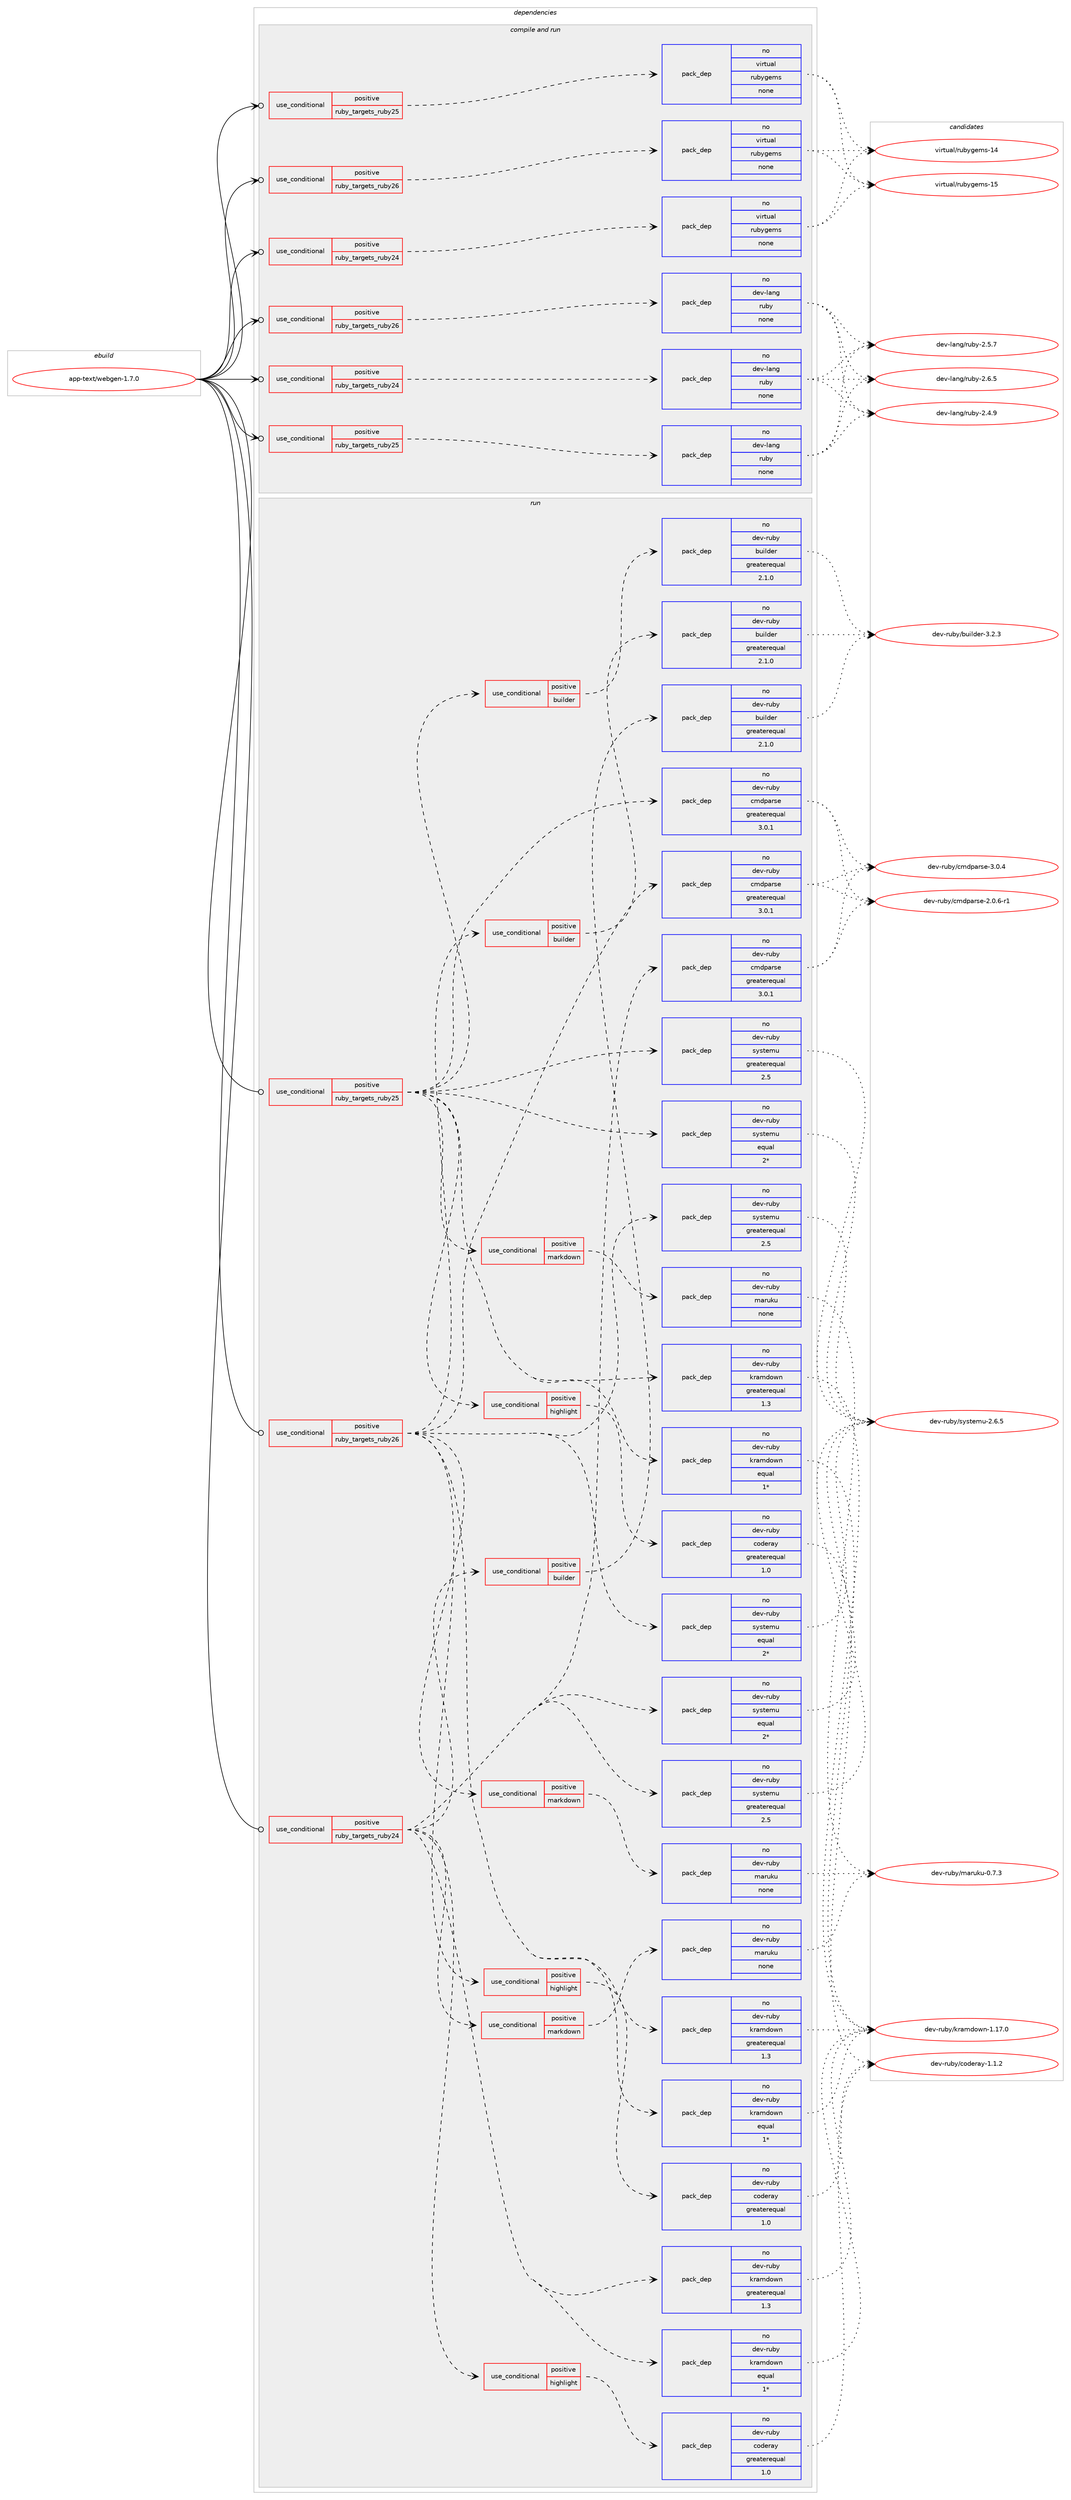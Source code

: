 digraph prolog {

# *************
# Graph options
# *************

newrank=true;
concentrate=true;
compound=true;
graph [rankdir=LR,fontname=Helvetica,fontsize=10,ranksep=1.5];#, ranksep=2.5, nodesep=0.2];
edge  [arrowhead=vee];
node  [fontname=Helvetica,fontsize=10];

# **********
# The ebuild
# **********

subgraph cluster_leftcol {
color=gray;
rank=same;
label=<<i>ebuild</i>>;
id [label="app-text/webgen-1.7.0", color=red, width=4, href="../app-text/webgen-1.7.0.svg"];
}

# ****************
# The dependencies
# ****************

subgraph cluster_midcol {
color=gray;
label=<<i>dependencies</i>>;
subgraph cluster_compile {
fillcolor="#eeeeee";
style=filled;
label=<<i>compile</i>>;
}
subgraph cluster_compileandrun {
fillcolor="#eeeeee";
style=filled;
label=<<i>compile and run</i>>;
subgraph cond122073 {
dependency512852 [label=<<TABLE BORDER="0" CELLBORDER="1" CELLSPACING="0" CELLPADDING="4"><TR><TD ROWSPAN="3" CELLPADDING="10">use_conditional</TD></TR><TR><TD>positive</TD></TR><TR><TD>ruby_targets_ruby24</TD></TR></TABLE>>, shape=none, color=red];
subgraph pack381491 {
dependency512853 [label=<<TABLE BORDER="0" CELLBORDER="1" CELLSPACING="0" CELLPADDING="4" WIDTH="220"><TR><TD ROWSPAN="6" CELLPADDING="30">pack_dep</TD></TR><TR><TD WIDTH="110">no</TD></TR><TR><TD>dev-lang</TD></TR><TR><TD>ruby</TD></TR><TR><TD>none</TD></TR><TR><TD></TD></TR></TABLE>>, shape=none, color=blue];
}
dependency512852:e -> dependency512853:w [weight=20,style="dashed",arrowhead="vee"];
}
id:e -> dependency512852:w [weight=20,style="solid",arrowhead="odotvee"];
subgraph cond122074 {
dependency512854 [label=<<TABLE BORDER="0" CELLBORDER="1" CELLSPACING="0" CELLPADDING="4"><TR><TD ROWSPAN="3" CELLPADDING="10">use_conditional</TD></TR><TR><TD>positive</TD></TR><TR><TD>ruby_targets_ruby24</TD></TR></TABLE>>, shape=none, color=red];
subgraph pack381492 {
dependency512855 [label=<<TABLE BORDER="0" CELLBORDER="1" CELLSPACING="0" CELLPADDING="4" WIDTH="220"><TR><TD ROWSPAN="6" CELLPADDING="30">pack_dep</TD></TR><TR><TD WIDTH="110">no</TD></TR><TR><TD>virtual</TD></TR><TR><TD>rubygems</TD></TR><TR><TD>none</TD></TR><TR><TD></TD></TR></TABLE>>, shape=none, color=blue];
}
dependency512854:e -> dependency512855:w [weight=20,style="dashed",arrowhead="vee"];
}
id:e -> dependency512854:w [weight=20,style="solid",arrowhead="odotvee"];
subgraph cond122075 {
dependency512856 [label=<<TABLE BORDER="0" CELLBORDER="1" CELLSPACING="0" CELLPADDING="4"><TR><TD ROWSPAN="3" CELLPADDING="10">use_conditional</TD></TR><TR><TD>positive</TD></TR><TR><TD>ruby_targets_ruby25</TD></TR></TABLE>>, shape=none, color=red];
subgraph pack381493 {
dependency512857 [label=<<TABLE BORDER="0" CELLBORDER="1" CELLSPACING="0" CELLPADDING="4" WIDTH="220"><TR><TD ROWSPAN="6" CELLPADDING="30">pack_dep</TD></TR><TR><TD WIDTH="110">no</TD></TR><TR><TD>dev-lang</TD></TR><TR><TD>ruby</TD></TR><TR><TD>none</TD></TR><TR><TD></TD></TR></TABLE>>, shape=none, color=blue];
}
dependency512856:e -> dependency512857:w [weight=20,style="dashed",arrowhead="vee"];
}
id:e -> dependency512856:w [weight=20,style="solid",arrowhead="odotvee"];
subgraph cond122076 {
dependency512858 [label=<<TABLE BORDER="0" CELLBORDER="1" CELLSPACING="0" CELLPADDING="4"><TR><TD ROWSPAN="3" CELLPADDING="10">use_conditional</TD></TR><TR><TD>positive</TD></TR><TR><TD>ruby_targets_ruby25</TD></TR></TABLE>>, shape=none, color=red];
subgraph pack381494 {
dependency512859 [label=<<TABLE BORDER="0" CELLBORDER="1" CELLSPACING="0" CELLPADDING="4" WIDTH="220"><TR><TD ROWSPAN="6" CELLPADDING="30">pack_dep</TD></TR><TR><TD WIDTH="110">no</TD></TR><TR><TD>virtual</TD></TR><TR><TD>rubygems</TD></TR><TR><TD>none</TD></TR><TR><TD></TD></TR></TABLE>>, shape=none, color=blue];
}
dependency512858:e -> dependency512859:w [weight=20,style="dashed",arrowhead="vee"];
}
id:e -> dependency512858:w [weight=20,style="solid",arrowhead="odotvee"];
subgraph cond122077 {
dependency512860 [label=<<TABLE BORDER="0" CELLBORDER="1" CELLSPACING="0" CELLPADDING="4"><TR><TD ROWSPAN="3" CELLPADDING="10">use_conditional</TD></TR><TR><TD>positive</TD></TR><TR><TD>ruby_targets_ruby26</TD></TR></TABLE>>, shape=none, color=red];
subgraph pack381495 {
dependency512861 [label=<<TABLE BORDER="0" CELLBORDER="1" CELLSPACING="0" CELLPADDING="4" WIDTH="220"><TR><TD ROWSPAN="6" CELLPADDING="30">pack_dep</TD></TR><TR><TD WIDTH="110">no</TD></TR><TR><TD>dev-lang</TD></TR><TR><TD>ruby</TD></TR><TR><TD>none</TD></TR><TR><TD></TD></TR></TABLE>>, shape=none, color=blue];
}
dependency512860:e -> dependency512861:w [weight=20,style="dashed",arrowhead="vee"];
}
id:e -> dependency512860:w [weight=20,style="solid",arrowhead="odotvee"];
subgraph cond122078 {
dependency512862 [label=<<TABLE BORDER="0" CELLBORDER="1" CELLSPACING="0" CELLPADDING="4"><TR><TD ROWSPAN="3" CELLPADDING="10">use_conditional</TD></TR><TR><TD>positive</TD></TR><TR><TD>ruby_targets_ruby26</TD></TR></TABLE>>, shape=none, color=red];
subgraph pack381496 {
dependency512863 [label=<<TABLE BORDER="0" CELLBORDER="1" CELLSPACING="0" CELLPADDING="4" WIDTH="220"><TR><TD ROWSPAN="6" CELLPADDING="30">pack_dep</TD></TR><TR><TD WIDTH="110">no</TD></TR><TR><TD>virtual</TD></TR><TR><TD>rubygems</TD></TR><TR><TD>none</TD></TR><TR><TD></TD></TR></TABLE>>, shape=none, color=blue];
}
dependency512862:e -> dependency512863:w [weight=20,style="dashed",arrowhead="vee"];
}
id:e -> dependency512862:w [weight=20,style="solid",arrowhead="odotvee"];
}
subgraph cluster_run {
fillcolor="#eeeeee";
style=filled;
label=<<i>run</i>>;
subgraph cond122079 {
dependency512864 [label=<<TABLE BORDER="0" CELLBORDER="1" CELLSPACING="0" CELLPADDING="4"><TR><TD ROWSPAN="3" CELLPADDING="10">use_conditional</TD></TR><TR><TD>positive</TD></TR><TR><TD>ruby_targets_ruby24</TD></TR></TABLE>>, shape=none, color=red];
subgraph pack381497 {
dependency512865 [label=<<TABLE BORDER="0" CELLBORDER="1" CELLSPACING="0" CELLPADDING="4" WIDTH="220"><TR><TD ROWSPAN="6" CELLPADDING="30">pack_dep</TD></TR><TR><TD WIDTH="110">no</TD></TR><TR><TD>dev-ruby</TD></TR><TR><TD>cmdparse</TD></TR><TR><TD>greaterequal</TD></TR><TR><TD>3.0.1</TD></TR></TABLE>>, shape=none, color=blue];
}
dependency512864:e -> dependency512865:w [weight=20,style="dashed",arrowhead="vee"];
subgraph pack381498 {
dependency512866 [label=<<TABLE BORDER="0" CELLBORDER="1" CELLSPACING="0" CELLPADDING="4" WIDTH="220"><TR><TD ROWSPAN="6" CELLPADDING="30">pack_dep</TD></TR><TR><TD WIDTH="110">no</TD></TR><TR><TD>dev-ruby</TD></TR><TR><TD>systemu</TD></TR><TR><TD>greaterequal</TD></TR><TR><TD>2.5</TD></TR></TABLE>>, shape=none, color=blue];
}
dependency512864:e -> dependency512866:w [weight=20,style="dashed",arrowhead="vee"];
subgraph pack381499 {
dependency512867 [label=<<TABLE BORDER="0" CELLBORDER="1" CELLSPACING="0" CELLPADDING="4" WIDTH="220"><TR><TD ROWSPAN="6" CELLPADDING="30">pack_dep</TD></TR><TR><TD WIDTH="110">no</TD></TR><TR><TD>dev-ruby</TD></TR><TR><TD>systemu</TD></TR><TR><TD>equal</TD></TR><TR><TD>2*</TD></TR></TABLE>>, shape=none, color=blue];
}
dependency512864:e -> dependency512867:w [weight=20,style="dashed",arrowhead="vee"];
subgraph pack381500 {
dependency512868 [label=<<TABLE BORDER="0" CELLBORDER="1" CELLSPACING="0" CELLPADDING="4" WIDTH="220"><TR><TD ROWSPAN="6" CELLPADDING="30">pack_dep</TD></TR><TR><TD WIDTH="110">no</TD></TR><TR><TD>dev-ruby</TD></TR><TR><TD>kramdown</TD></TR><TR><TD>greaterequal</TD></TR><TR><TD>1.3</TD></TR></TABLE>>, shape=none, color=blue];
}
dependency512864:e -> dependency512868:w [weight=20,style="dashed",arrowhead="vee"];
subgraph pack381501 {
dependency512869 [label=<<TABLE BORDER="0" CELLBORDER="1" CELLSPACING="0" CELLPADDING="4" WIDTH="220"><TR><TD ROWSPAN="6" CELLPADDING="30">pack_dep</TD></TR><TR><TD WIDTH="110">no</TD></TR><TR><TD>dev-ruby</TD></TR><TR><TD>kramdown</TD></TR><TR><TD>equal</TD></TR><TR><TD>1*</TD></TR></TABLE>>, shape=none, color=blue];
}
dependency512864:e -> dependency512869:w [weight=20,style="dashed",arrowhead="vee"];
subgraph cond122080 {
dependency512870 [label=<<TABLE BORDER="0" CELLBORDER="1" CELLSPACING="0" CELLPADDING="4"><TR><TD ROWSPAN="3" CELLPADDING="10">use_conditional</TD></TR><TR><TD>positive</TD></TR><TR><TD>builder</TD></TR></TABLE>>, shape=none, color=red];
subgraph pack381502 {
dependency512871 [label=<<TABLE BORDER="0" CELLBORDER="1" CELLSPACING="0" CELLPADDING="4" WIDTH="220"><TR><TD ROWSPAN="6" CELLPADDING="30">pack_dep</TD></TR><TR><TD WIDTH="110">no</TD></TR><TR><TD>dev-ruby</TD></TR><TR><TD>builder</TD></TR><TR><TD>greaterequal</TD></TR><TR><TD>2.1.0</TD></TR></TABLE>>, shape=none, color=blue];
}
dependency512870:e -> dependency512871:w [weight=20,style="dashed",arrowhead="vee"];
}
dependency512864:e -> dependency512870:w [weight=20,style="dashed",arrowhead="vee"];
subgraph cond122081 {
dependency512872 [label=<<TABLE BORDER="0" CELLBORDER="1" CELLSPACING="0" CELLPADDING="4"><TR><TD ROWSPAN="3" CELLPADDING="10">use_conditional</TD></TR><TR><TD>positive</TD></TR><TR><TD>highlight</TD></TR></TABLE>>, shape=none, color=red];
subgraph pack381503 {
dependency512873 [label=<<TABLE BORDER="0" CELLBORDER="1" CELLSPACING="0" CELLPADDING="4" WIDTH="220"><TR><TD ROWSPAN="6" CELLPADDING="30">pack_dep</TD></TR><TR><TD WIDTH="110">no</TD></TR><TR><TD>dev-ruby</TD></TR><TR><TD>coderay</TD></TR><TR><TD>greaterequal</TD></TR><TR><TD>1.0</TD></TR></TABLE>>, shape=none, color=blue];
}
dependency512872:e -> dependency512873:w [weight=20,style="dashed",arrowhead="vee"];
}
dependency512864:e -> dependency512872:w [weight=20,style="dashed",arrowhead="vee"];
subgraph cond122082 {
dependency512874 [label=<<TABLE BORDER="0" CELLBORDER="1" CELLSPACING="0" CELLPADDING="4"><TR><TD ROWSPAN="3" CELLPADDING="10">use_conditional</TD></TR><TR><TD>positive</TD></TR><TR><TD>markdown</TD></TR></TABLE>>, shape=none, color=red];
subgraph pack381504 {
dependency512875 [label=<<TABLE BORDER="0" CELLBORDER="1" CELLSPACING="0" CELLPADDING="4" WIDTH="220"><TR><TD ROWSPAN="6" CELLPADDING="30">pack_dep</TD></TR><TR><TD WIDTH="110">no</TD></TR><TR><TD>dev-ruby</TD></TR><TR><TD>maruku</TD></TR><TR><TD>none</TD></TR><TR><TD></TD></TR></TABLE>>, shape=none, color=blue];
}
dependency512874:e -> dependency512875:w [weight=20,style="dashed",arrowhead="vee"];
}
dependency512864:e -> dependency512874:w [weight=20,style="dashed",arrowhead="vee"];
}
id:e -> dependency512864:w [weight=20,style="solid",arrowhead="odot"];
subgraph cond122083 {
dependency512876 [label=<<TABLE BORDER="0" CELLBORDER="1" CELLSPACING="0" CELLPADDING="4"><TR><TD ROWSPAN="3" CELLPADDING="10">use_conditional</TD></TR><TR><TD>positive</TD></TR><TR><TD>ruby_targets_ruby25</TD></TR></TABLE>>, shape=none, color=red];
subgraph pack381505 {
dependency512877 [label=<<TABLE BORDER="0" CELLBORDER="1" CELLSPACING="0" CELLPADDING="4" WIDTH="220"><TR><TD ROWSPAN="6" CELLPADDING="30">pack_dep</TD></TR><TR><TD WIDTH="110">no</TD></TR><TR><TD>dev-ruby</TD></TR><TR><TD>cmdparse</TD></TR><TR><TD>greaterequal</TD></TR><TR><TD>3.0.1</TD></TR></TABLE>>, shape=none, color=blue];
}
dependency512876:e -> dependency512877:w [weight=20,style="dashed",arrowhead="vee"];
subgraph pack381506 {
dependency512878 [label=<<TABLE BORDER="0" CELLBORDER="1" CELLSPACING="0" CELLPADDING="4" WIDTH="220"><TR><TD ROWSPAN="6" CELLPADDING="30">pack_dep</TD></TR><TR><TD WIDTH="110">no</TD></TR><TR><TD>dev-ruby</TD></TR><TR><TD>systemu</TD></TR><TR><TD>greaterequal</TD></TR><TR><TD>2.5</TD></TR></TABLE>>, shape=none, color=blue];
}
dependency512876:e -> dependency512878:w [weight=20,style="dashed",arrowhead="vee"];
subgraph pack381507 {
dependency512879 [label=<<TABLE BORDER="0" CELLBORDER="1" CELLSPACING="0" CELLPADDING="4" WIDTH="220"><TR><TD ROWSPAN="6" CELLPADDING="30">pack_dep</TD></TR><TR><TD WIDTH="110">no</TD></TR><TR><TD>dev-ruby</TD></TR><TR><TD>systemu</TD></TR><TR><TD>equal</TD></TR><TR><TD>2*</TD></TR></TABLE>>, shape=none, color=blue];
}
dependency512876:e -> dependency512879:w [weight=20,style="dashed",arrowhead="vee"];
subgraph pack381508 {
dependency512880 [label=<<TABLE BORDER="0" CELLBORDER="1" CELLSPACING="0" CELLPADDING="4" WIDTH="220"><TR><TD ROWSPAN="6" CELLPADDING="30">pack_dep</TD></TR><TR><TD WIDTH="110">no</TD></TR><TR><TD>dev-ruby</TD></TR><TR><TD>kramdown</TD></TR><TR><TD>greaterequal</TD></TR><TR><TD>1.3</TD></TR></TABLE>>, shape=none, color=blue];
}
dependency512876:e -> dependency512880:w [weight=20,style="dashed",arrowhead="vee"];
subgraph pack381509 {
dependency512881 [label=<<TABLE BORDER="0" CELLBORDER="1" CELLSPACING="0" CELLPADDING="4" WIDTH="220"><TR><TD ROWSPAN="6" CELLPADDING="30">pack_dep</TD></TR><TR><TD WIDTH="110">no</TD></TR><TR><TD>dev-ruby</TD></TR><TR><TD>kramdown</TD></TR><TR><TD>equal</TD></TR><TR><TD>1*</TD></TR></TABLE>>, shape=none, color=blue];
}
dependency512876:e -> dependency512881:w [weight=20,style="dashed",arrowhead="vee"];
subgraph cond122084 {
dependency512882 [label=<<TABLE BORDER="0" CELLBORDER="1" CELLSPACING="0" CELLPADDING="4"><TR><TD ROWSPAN="3" CELLPADDING="10">use_conditional</TD></TR><TR><TD>positive</TD></TR><TR><TD>builder</TD></TR></TABLE>>, shape=none, color=red];
subgraph pack381510 {
dependency512883 [label=<<TABLE BORDER="0" CELLBORDER="1" CELLSPACING="0" CELLPADDING="4" WIDTH="220"><TR><TD ROWSPAN="6" CELLPADDING="30">pack_dep</TD></TR><TR><TD WIDTH="110">no</TD></TR><TR><TD>dev-ruby</TD></TR><TR><TD>builder</TD></TR><TR><TD>greaterequal</TD></TR><TR><TD>2.1.0</TD></TR></TABLE>>, shape=none, color=blue];
}
dependency512882:e -> dependency512883:w [weight=20,style="dashed",arrowhead="vee"];
}
dependency512876:e -> dependency512882:w [weight=20,style="dashed",arrowhead="vee"];
subgraph cond122085 {
dependency512884 [label=<<TABLE BORDER="0" CELLBORDER="1" CELLSPACING="0" CELLPADDING="4"><TR><TD ROWSPAN="3" CELLPADDING="10">use_conditional</TD></TR><TR><TD>positive</TD></TR><TR><TD>highlight</TD></TR></TABLE>>, shape=none, color=red];
subgraph pack381511 {
dependency512885 [label=<<TABLE BORDER="0" CELLBORDER="1" CELLSPACING="0" CELLPADDING="4" WIDTH="220"><TR><TD ROWSPAN="6" CELLPADDING="30">pack_dep</TD></TR><TR><TD WIDTH="110">no</TD></TR><TR><TD>dev-ruby</TD></TR><TR><TD>coderay</TD></TR><TR><TD>greaterequal</TD></TR><TR><TD>1.0</TD></TR></TABLE>>, shape=none, color=blue];
}
dependency512884:e -> dependency512885:w [weight=20,style="dashed",arrowhead="vee"];
}
dependency512876:e -> dependency512884:w [weight=20,style="dashed",arrowhead="vee"];
subgraph cond122086 {
dependency512886 [label=<<TABLE BORDER="0" CELLBORDER="1" CELLSPACING="0" CELLPADDING="4"><TR><TD ROWSPAN="3" CELLPADDING="10">use_conditional</TD></TR><TR><TD>positive</TD></TR><TR><TD>markdown</TD></TR></TABLE>>, shape=none, color=red];
subgraph pack381512 {
dependency512887 [label=<<TABLE BORDER="0" CELLBORDER="1" CELLSPACING="0" CELLPADDING="4" WIDTH="220"><TR><TD ROWSPAN="6" CELLPADDING="30">pack_dep</TD></TR><TR><TD WIDTH="110">no</TD></TR><TR><TD>dev-ruby</TD></TR><TR><TD>maruku</TD></TR><TR><TD>none</TD></TR><TR><TD></TD></TR></TABLE>>, shape=none, color=blue];
}
dependency512886:e -> dependency512887:w [weight=20,style="dashed",arrowhead="vee"];
}
dependency512876:e -> dependency512886:w [weight=20,style="dashed",arrowhead="vee"];
}
id:e -> dependency512876:w [weight=20,style="solid",arrowhead="odot"];
subgraph cond122087 {
dependency512888 [label=<<TABLE BORDER="0" CELLBORDER="1" CELLSPACING="0" CELLPADDING="4"><TR><TD ROWSPAN="3" CELLPADDING="10">use_conditional</TD></TR><TR><TD>positive</TD></TR><TR><TD>ruby_targets_ruby26</TD></TR></TABLE>>, shape=none, color=red];
subgraph pack381513 {
dependency512889 [label=<<TABLE BORDER="0" CELLBORDER="1" CELLSPACING="0" CELLPADDING="4" WIDTH="220"><TR><TD ROWSPAN="6" CELLPADDING="30">pack_dep</TD></TR><TR><TD WIDTH="110">no</TD></TR><TR><TD>dev-ruby</TD></TR><TR><TD>cmdparse</TD></TR><TR><TD>greaterequal</TD></TR><TR><TD>3.0.1</TD></TR></TABLE>>, shape=none, color=blue];
}
dependency512888:e -> dependency512889:w [weight=20,style="dashed",arrowhead="vee"];
subgraph pack381514 {
dependency512890 [label=<<TABLE BORDER="0" CELLBORDER="1" CELLSPACING="0" CELLPADDING="4" WIDTH="220"><TR><TD ROWSPAN="6" CELLPADDING="30">pack_dep</TD></TR><TR><TD WIDTH="110">no</TD></TR><TR><TD>dev-ruby</TD></TR><TR><TD>systemu</TD></TR><TR><TD>greaterequal</TD></TR><TR><TD>2.5</TD></TR></TABLE>>, shape=none, color=blue];
}
dependency512888:e -> dependency512890:w [weight=20,style="dashed",arrowhead="vee"];
subgraph pack381515 {
dependency512891 [label=<<TABLE BORDER="0" CELLBORDER="1" CELLSPACING="0" CELLPADDING="4" WIDTH="220"><TR><TD ROWSPAN="6" CELLPADDING="30">pack_dep</TD></TR><TR><TD WIDTH="110">no</TD></TR><TR><TD>dev-ruby</TD></TR><TR><TD>systemu</TD></TR><TR><TD>equal</TD></TR><TR><TD>2*</TD></TR></TABLE>>, shape=none, color=blue];
}
dependency512888:e -> dependency512891:w [weight=20,style="dashed",arrowhead="vee"];
subgraph pack381516 {
dependency512892 [label=<<TABLE BORDER="0" CELLBORDER="1" CELLSPACING="0" CELLPADDING="4" WIDTH="220"><TR><TD ROWSPAN="6" CELLPADDING="30">pack_dep</TD></TR><TR><TD WIDTH="110">no</TD></TR><TR><TD>dev-ruby</TD></TR><TR><TD>kramdown</TD></TR><TR><TD>greaterequal</TD></TR><TR><TD>1.3</TD></TR></TABLE>>, shape=none, color=blue];
}
dependency512888:e -> dependency512892:w [weight=20,style="dashed",arrowhead="vee"];
subgraph pack381517 {
dependency512893 [label=<<TABLE BORDER="0" CELLBORDER="1" CELLSPACING="0" CELLPADDING="4" WIDTH="220"><TR><TD ROWSPAN="6" CELLPADDING="30">pack_dep</TD></TR><TR><TD WIDTH="110">no</TD></TR><TR><TD>dev-ruby</TD></TR><TR><TD>kramdown</TD></TR><TR><TD>equal</TD></TR><TR><TD>1*</TD></TR></TABLE>>, shape=none, color=blue];
}
dependency512888:e -> dependency512893:w [weight=20,style="dashed",arrowhead="vee"];
subgraph cond122088 {
dependency512894 [label=<<TABLE BORDER="0" CELLBORDER="1" CELLSPACING="0" CELLPADDING="4"><TR><TD ROWSPAN="3" CELLPADDING="10">use_conditional</TD></TR><TR><TD>positive</TD></TR><TR><TD>builder</TD></TR></TABLE>>, shape=none, color=red];
subgraph pack381518 {
dependency512895 [label=<<TABLE BORDER="0" CELLBORDER="1" CELLSPACING="0" CELLPADDING="4" WIDTH="220"><TR><TD ROWSPAN="6" CELLPADDING="30">pack_dep</TD></TR><TR><TD WIDTH="110">no</TD></TR><TR><TD>dev-ruby</TD></TR><TR><TD>builder</TD></TR><TR><TD>greaterequal</TD></TR><TR><TD>2.1.0</TD></TR></TABLE>>, shape=none, color=blue];
}
dependency512894:e -> dependency512895:w [weight=20,style="dashed",arrowhead="vee"];
}
dependency512888:e -> dependency512894:w [weight=20,style="dashed",arrowhead="vee"];
subgraph cond122089 {
dependency512896 [label=<<TABLE BORDER="0" CELLBORDER="1" CELLSPACING="0" CELLPADDING="4"><TR><TD ROWSPAN="3" CELLPADDING="10">use_conditional</TD></TR><TR><TD>positive</TD></TR><TR><TD>highlight</TD></TR></TABLE>>, shape=none, color=red];
subgraph pack381519 {
dependency512897 [label=<<TABLE BORDER="0" CELLBORDER="1" CELLSPACING="0" CELLPADDING="4" WIDTH="220"><TR><TD ROWSPAN="6" CELLPADDING="30">pack_dep</TD></TR><TR><TD WIDTH="110">no</TD></TR><TR><TD>dev-ruby</TD></TR><TR><TD>coderay</TD></TR><TR><TD>greaterequal</TD></TR><TR><TD>1.0</TD></TR></TABLE>>, shape=none, color=blue];
}
dependency512896:e -> dependency512897:w [weight=20,style="dashed",arrowhead="vee"];
}
dependency512888:e -> dependency512896:w [weight=20,style="dashed",arrowhead="vee"];
subgraph cond122090 {
dependency512898 [label=<<TABLE BORDER="0" CELLBORDER="1" CELLSPACING="0" CELLPADDING="4"><TR><TD ROWSPAN="3" CELLPADDING="10">use_conditional</TD></TR><TR><TD>positive</TD></TR><TR><TD>markdown</TD></TR></TABLE>>, shape=none, color=red];
subgraph pack381520 {
dependency512899 [label=<<TABLE BORDER="0" CELLBORDER="1" CELLSPACING="0" CELLPADDING="4" WIDTH="220"><TR><TD ROWSPAN="6" CELLPADDING="30">pack_dep</TD></TR><TR><TD WIDTH="110">no</TD></TR><TR><TD>dev-ruby</TD></TR><TR><TD>maruku</TD></TR><TR><TD>none</TD></TR><TR><TD></TD></TR></TABLE>>, shape=none, color=blue];
}
dependency512898:e -> dependency512899:w [weight=20,style="dashed",arrowhead="vee"];
}
dependency512888:e -> dependency512898:w [weight=20,style="dashed",arrowhead="vee"];
}
id:e -> dependency512888:w [weight=20,style="solid",arrowhead="odot"];
}
}

# **************
# The candidates
# **************

subgraph cluster_choices {
rank=same;
color=gray;
label=<<i>candidates</i>>;

subgraph choice381491 {
color=black;
nodesep=1;
choice10010111845108971101034711411798121455046524657 [label="dev-lang/ruby-2.4.9", color=red, width=4,href="../dev-lang/ruby-2.4.9.svg"];
choice10010111845108971101034711411798121455046534655 [label="dev-lang/ruby-2.5.7", color=red, width=4,href="../dev-lang/ruby-2.5.7.svg"];
choice10010111845108971101034711411798121455046544653 [label="dev-lang/ruby-2.6.5", color=red, width=4,href="../dev-lang/ruby-2.6.5.svg"];
dependency512853:e -> choice10010111845108971101034711411798121455046524657:w [style=dotted,weight="100"];
dependency512853:e -> choice10010111845108971101034711411798121455046534655:w [style=dotted,weight="100"];
dependency512853:e -> choice10010111845108971101034711411798121455046544653:w [style=dotted,weight="100"];
}
subgraph choice381492 {
color=black;
nodesep=1;
choice118105114116117971084711411798121103101109115454952 [label="virtual/rubygems-14", color=red, width=4,href="../virtual/rubygems-14.svg"];
choice118105114116117971084711411798121103101109115454953 [label="virtual/rubygems-15", color=red, width=4,href="../virtual/rubygems-15.svg"];
dependency512855:e -> choice118105114116117971084711411798121103101109115454952:w [style=dotted,weight="100"];
dependency512855:e -> choice118105114116117971084711411798121103101109115454953:w [style=dotted,weight="100"];
}
subgraph choice381493 {
color=black;
nodesep=1;
choice10010111845108971101034711411798121455046524657 [label="dev-lang/ruby-2.4.9", color=red, width=4,href="../dev-lang/ruby-2.4.9.svg"];
choice10010111845108971101034711411798121455046534655 [label="dev-lang/ruby-2.5.7", color=red, width=4,href="../dev-lang/ruby-2.5.7.svg"];
choice10010111845108971101034711411798121455046544653 [label="dev-lang/ruby-2.6.5", color=red, width=4,href="../dev-lang/ruby-2.6.5.svg"];
dependency512857:e -> choice10010111845108971101034711411798121455046524657:w [style=dotted,weight="100"];
dependency512857:e -> choice10010111845108971101034711411798121455046534655:w [style=dotted,weight="100"];
dependency512857:e -> choice10010111845108971101034711411798121455046544653:w [style=dotted,weight="100"];
}
subgraph choice381494 {
color=black;
nodesep=1;
choice118105114116117971084711411798121103101109115454952 [label="virtual/rubygems-14", color=red, width=4,href="../virtual/rubygems-14.svg"];
choice118105114116117971084711411798121103101109115454953 [label="virtual/rubygems-15", color=red, width=4,href="../virtual/rubygems-15.svg"];
dependency512859:e -> choice118105114116117971084711411798121103101109115454952:w [style=dotted,weight="100"];
dependency512859:e -> choice118105114116117971084711411798121103101109115454953:w [style=dotted,weight="100"];
}
subgraph choice381495 {
color=black;
nodesep=1;
choice10010111845108971101034711411798121455046524657 [label="dev-lang/ruby-2.4.9", color=red, width=4,href="../dev-lang/ruby-2.4.9.svg"];
choice10010111845108971101034711411798121455046534655 [label="dev-lang/ruby-2.5.7", color=red, width=4,href="../dev-lang/ruby-2.5.7.svg"];
choice10010111845108971101034711411798121455046544653 [label="dev-lang/ruby-2.6.5", color=red, width=4,href="../dev-lang/ruby-2.6.5.svg"];
dependency512861:e -> choice10010111845108971101034711411798121455046524657:w [style=dotted,weight="100"];
dependency512861:e -> choice10010111845108971101034711411798121455046534655:w [style=dotted,weight="100"];
dependency512861:e -> choice10010111845108971101034711411798121455046544653:w [style=dotted,weight="100"];
}
subgraph choice381496 {
color=black;
nodesep=1;
choice118105114116117971084711411798121103101109115454952 [label="virtual/rubygems-14", color=red, width=4,href="../virtual/rubygems-14.svg"];
choice118105114116117971084711411798121103101109115454953 [label="virtual/rubygems-15", color=red, width=4,href="../virtual/rubygems-15.svg"];
dependency512863:e -> choice118105114116117971084711411798121103101109115454952:w [style=dotted,weight="100"];
dependency512863:e -> choice118105114116117971084711411798121103101109115454953:w [style=dotted,weight="100"];
}
subgraph choice381497 {
color=black;
nodesep=1;
choice10010111845114117981214799109100112971141151014550464846544511449 [label="dev-ruby/cmdparse-2.0.6-r1", color=red, width=4,href="../dev-ruby/cmdparse-2.0.6-r1.svg"];
choice1001011184511411798121479910910011297114115101455146484652 [label="dev-ruby/cmdparse-3.0.4", color=red, width=4,href="../dev-ruby/cmdparse-3.0.4.svg"];
dependency512865:e -> choice10010111845114117981214799109100112971141151014550464846544511449:w [style=dotted,weight="100"];
dependency512865:e -> choice1001011184511411798121479910910011297114115101455146484652:w [style=dotted,weight="100"];
}
subgraph choice381498 {
color=black;
nodesep=1;
choice100101118451141179812147115121115116101109117455046544653 [label="dev-ruby/systemu-2.6.5", color=red, width=4,href="../dev-ruby/systemu-2.6.5.svg"];
dependency512866:e -> choice100101118451141179812147115121115116101109117455046544653:w [style=dotted,weight="100"];
}
subgraph choice381499 {
color=black;
nodesep=1;
choice100101118451141179812147115121115116101109117455046544653 [label="dev-ruby/systemu-2.6.5", color=red, width=4,href="../dev-ruby/systemu-2.6.5.svg"];
dependency512867:e -> choice100101118451141179812147115121115116101109117455046544653:w [style=dotted,weight="100"];
}
subgraph choice381500 {
color=black;
nodesep=1;
choice1001011184511411798121471071149710910011111911045494649554648 [label="dev-ruby/kramdown-1.17.0", color=red, width=4,href="../dev-ruby/kramdown-1.17.0.svg"];
dependency512868:e -> choice1001011184511411798121471071149710910011111911045494649554648:w [style=dotted,weight="100"];
}
subgraph choice381501 {
color=black;
nodesep=1;
choice1001011184511411798121471071149710910011111911045494649554648 [label="dev-ruby/kramdown-1.17.0", color=red, width=4,href="../dev-ruby/kramdown-1.17.0.svg"];
dependency512869:e -> choice1001011184511411798121471071149710910011111911045494649554648:w [style=dotted,weight="100"];
}
subgraph choice381502 {
color=black;
nodesep=1;
choice10010111845114117981214798117105108100101114455146504651 [label="dev-ruby/builder-3.2.3", color=red, width=4,href="../dev-ruby/builder-3.2.3.svg"];
dependency512871:e -> choice10010111845114117981214798117105108100101114455146504651:w [style=dotted,weight="100"];
}
subgraph choice381503 {
color=black;
nodesep=1;
choice1001011184511411798121479911110010111497121454946494650 [label="dev-ruby/coderay-1.1.2", color=red, width=4,href="../dev-ruby/coderay-1.1.2.svg"];
dependency512873:e -> choice1001011184511411798121479911110010111497121454946494650:w [style=dotted,weight="100"];
}
subgraph choice381504 {
color=black;
nodesep=1;
choice10010111845114117981214710997114117107117454846554651 [label="dev-ruby/maruku-0.7.3", color=red, width=4,href="../dev-ruby/maruku-0.7.3.svg"];
dependency512875:e -> choice10010111845114117981214710997114117107117454846554651:w [style=dotted,weight="100"];
}
subgraph choice381505 {
color=black;
nodesep=1;
choice10010111845114117981214799109100112971141151014550464846544511449 [label="dev-ruby/cmdparse-2.0.6-r1", color=red, width=4,href="../dev-ruby/cmdparse-2.0.6-r1.svg"];
choice1001011184511411798121479910910011297114115101455146484652 [label="dev-ruby/cmdparse-3.0.4", color=red, width=4,href="../dev-ruby/cmdparse-3.0.4.svg"];
dependency512877:e -> choice10010111845114117981214799109100112971141151014550464846544511449:w [style=dotted,weight="100"];
dependency512877:e -> choice1001011184511411798121479910910011297114115101455146484652:w [style=dotted,weight="100"];
}
subgraph choice381506 {
color=black;
nodesep=1;
choice100101118451141179812147115121115116101109117455046544653 [label="dev-ruby/systemu-2.6.5", color=red, width=4,href="../dev-ruby/systemu-2.6.5.svg"];
dependency512878:e -> choice100101118451141179812147115121115116101109117455046544653:w [style=dotted,weight="100"];
}
subgraph choice381507 {
color=black;
nodesep=1;
choice100101118451141179812147115121115116101109117455046544653 [label="dev-ruby/systemu-2.6.5", color=red, width=4,href="../dev-ruby/systemu-2.6.5.svg"];
dependency512879:e -> choice100101118451141179812147115121115116101109117455046544653:w [style=dotted,weight="100"];
}
subgraph choice381508 {
color=black;
nodesep=1;
choice1001011184511411798121471071149710910011111911045494649554648 [label="dev-ruby/kramdown-1.17.0", color=red, width=4,href="../dev-ruby/kramdown-1.17.0.svg"];
dependency512880:e -> choice1001011184511411798121471071149710910011111911045494649554648:w [style=dotted,weight="100"];
}
subgraph choice381509 {
color=black;
nodesep=1;
choice1001011184511411798121471071149710910011111911045494649554648 [label="dev-ruby/kramdown-1.17.0", color=red, width=4,href="../dev-ruby/kramdown-1.17.0.svg"];
dependency512881:e -> choice1001011184511411798121471071149710910011111911045494649554648:w [style=dotted,weight="100"];
}
subgraph choice381510 {
color=black;
nodesep=1;
choice10010111845114117981214798117105108100101114455146504651 [label="dev-ruby/builder-3.2.3", color=red, width=4,href="../dev-ruby/builder-3.2.3.svg"];
dependency512883:e -> choice10010111845114117981214798117105108100101114455146504651:w [style=dotted,weight="100"];
}
subgraph choice381511 {
color=black;
nodesep=1;
choice1001011184511411798121479911110010111497121454946494650 [label="dev-ruby/coderay-1.1.2", color=red, width=4,href="../dev-ruby/coderay-1.1.2.svg"];
dependency512885:e -> choice1001011184511411798121479911110010111497121454946494650:w [style=dotted,weight="100"];
}
subgraph choice381512 {
color=black;
nodesep=1;
choice10010111845114117981214710997114117107117454846554651 [label="dev-ruby/maruku-0.7.3", color=red, width=4,href="../dev-ruby/maruku-0.7.3.svg"];
dependency512887:e -> choice10010111845114117981214710997114117107117454846554651:w [style=dotted,weight="100"];
}
subgraph choice381513 {
color=black;
nodesep=1;
choice10010111845114117981214799109100112971141151014550464846544511449 [label="dev-ruby/cmdparse-2.0.6-r1", color=red, width=4,href="../dev-ruby/cmdparse-2.0.6-r1.svg"];
choice1001011184511411798121479910910011297114115101455146484652 [label="dev-ruby/cmdparse-3.0.4", color=red, width=4,href="../dev-ruby/cmdparse-3.0.4.svg"];
dependency512889:e -> choice10010111845114117981214799109100112971141151014550464846544511449:w [style=dotted,weight="100"];
dependency512889:e -> choice1001011184511411798121479910910011297114115101455146484652:w [style=dotted,weight="100"];
}
subgraph choice381514 {
color=black;
nodesep=1;
choice100101118451141179812147115121115116101109117455046544653 [label="dev-ruby/systemu-2.6.5", color=red, width=4,href="../dev-ruby/systemu-2.6.5.svg"];
dependency512890:e -> choice100101118451141179812147115121115116101109117455046544653:w [style=dotted,weight="100"];
}
subgraph choice381515 {
color=black;
nodesep=1;
choice100101118451141179812147115121115116101109117455046544653 [label="dev-ruby/systemu-2.6.5", color=red, width=4,href="../dev-ruby/systemu-2.6.5.svg"];
dependency512891:e -> choice100101118451141179812147115121115116101109117455046544653:w [style=dotted,weight="100"];
}
subgraph choice381516 {
color=black;
nodesep=1;
choice1001011184511411798121471071149710910011111911045494649554648 [label="dev-ruby/kramdown-1.17.0", color=red, width=4,href="../dev-ruby/kramdown-1.17.0.svg"];
dependency512892:e -> choice1001011184511411798121471071149710910011111911045494649554648:w [style=dotted,weight="100"];
}
subgraph choice381517 {
color=black;
nodesep=1;
choice1001011184511411798121471071149710910011111911045494649554648 [label="dev-ruby/kramdown-1.17.0", color=red, width=4,href="../dev-ruby/kramdown-1.17.0.svg"];
dependency512893:e -> choice1001011184511411798121471071149710910011111911045494649554648:w [style=dotted,weight="100"];
}
subgraph choice381518 {
color=black;
nodesep=1;
choice10010111845114117981214798117105108100101114455146504651 [label="dev-ruby/builder-3.2.3", color=red, width=4,href="../dev-ruby/builder-3.2.3.svg"];
dependency512895:e -> choice10010111845114117981214798117105108100101114455146504651:w [style=dotted,weight="100"];
}
subgraph choice381519 {
color=black;
nodesep=1;
choice1001011184511411798121479911110010111497121454946494650 [label="dev-ruby/coderay-1.1.2", color=red, width=4,href="../dev-ruby/coderay-1.1.2.svg"];
dependency512897:e -> choice1001011184511411798121479911110010111497121454946494650:w [style=dotted,weight="100"];
}
subgraph choice381520 {
color=black;
nodesep=1;
choice10010111845114117981214710997114117107117454846554651 [label="dev-ruby/maruku-0.7.3", color=red, width=4,href="../dev-ruby/maruku-0.7.3.svg"];
dependency512899:e -> choice10010111845114117981214710997114117107117454846554651:w [style=dotted,weight="100"];
}
}

}
